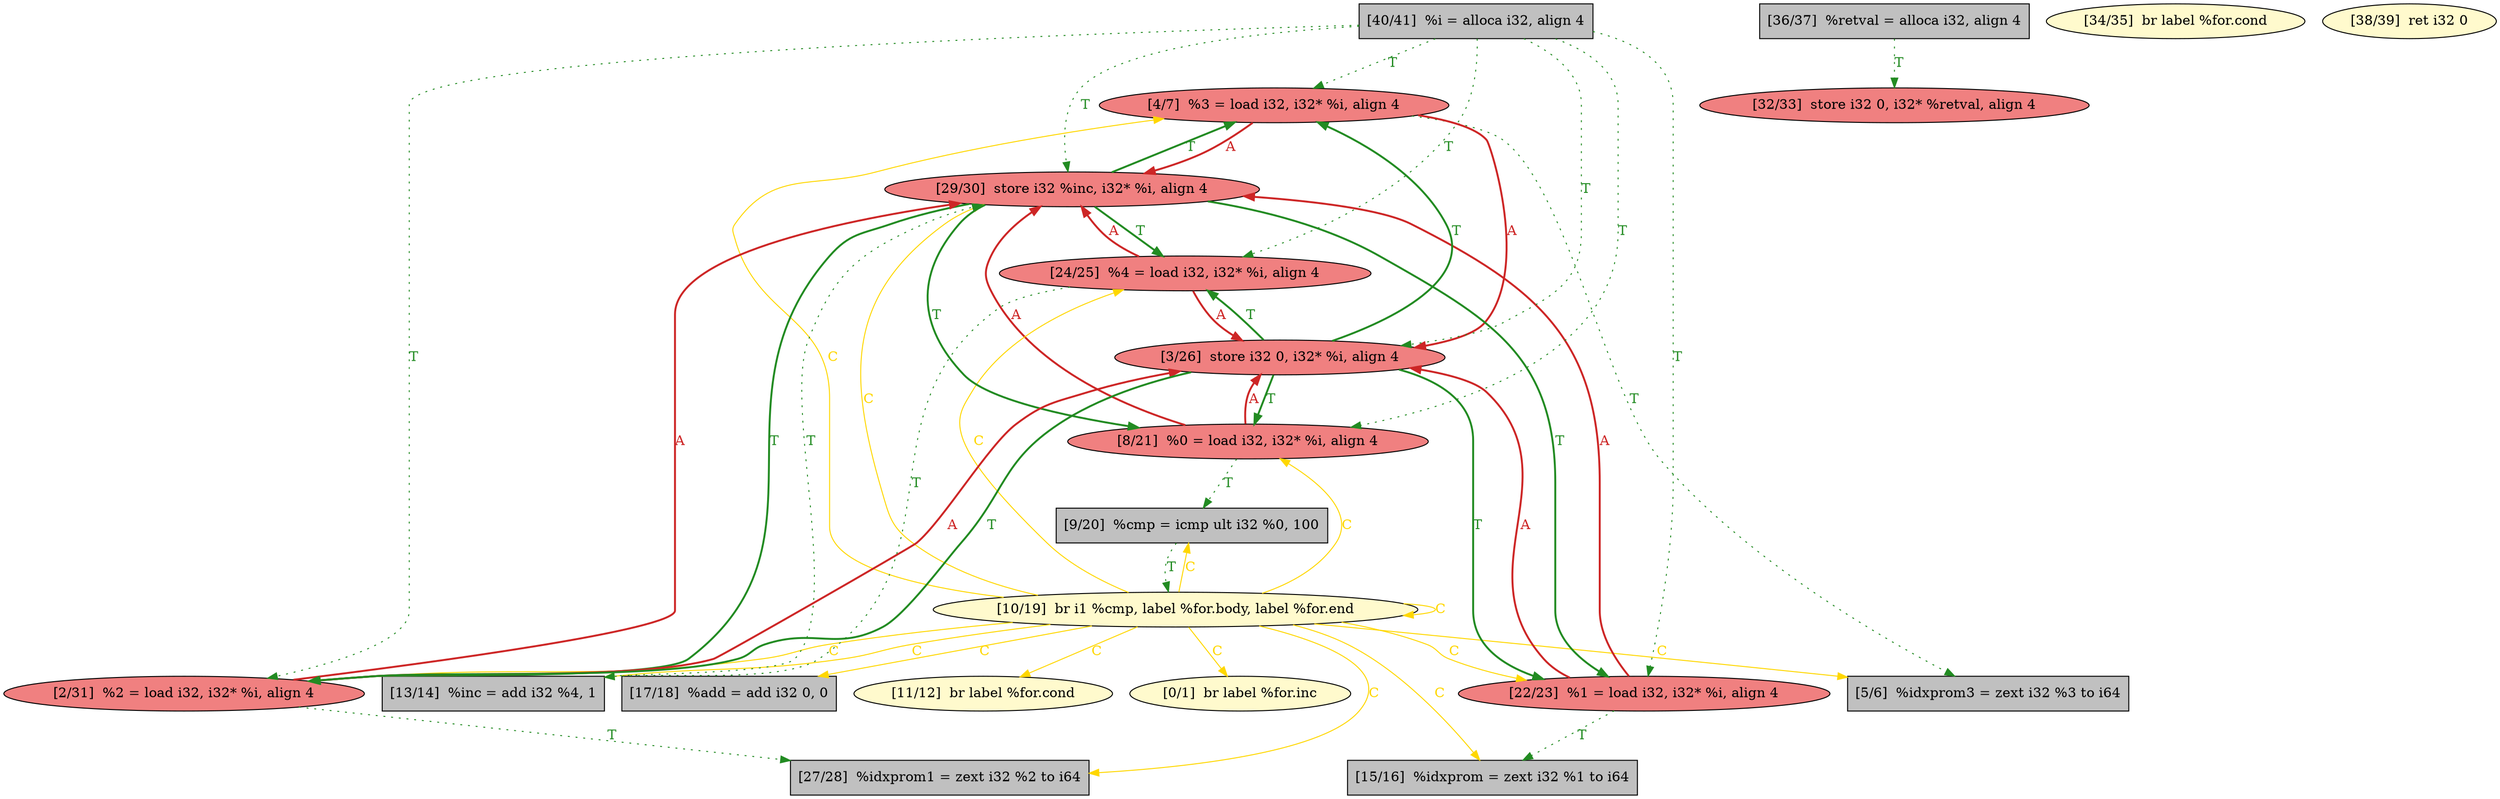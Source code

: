 
digraph G {


node40 [fillcolor=lightcoral,label="[4/7]  %3 = load i32, i32* %i, align 4",shape=ellipse,style=filled ]
node38 [fillcolor=lightcoral,label="[8/21]  %0 = load i32, i32* %i, align 4",shape=ellipse,style=filled ]
node41 [fillcolor=lemonchiffon,label="[10/19]  br i1 %cmp, label %for.body, label %for.end",shape=ellipse,style=filled ]
node37 [fillcolor=grey,label="[5/6]  %idxprom3 = zext i32 %3 to i64",shape=rectangle,style=filled ]
node26 [fillcolor=lightcoral,label="[29/30]  store i32 %inc, i32* %i, align 4",shape=ellipse,style=filled ]
node24 [fillcolor=grey,label="[17/18]  %add = add i32 0, 0",shape=rectangle,style=filled ]
node25 [fillcolor=lightcoral,label="[22/23]  %1 = load i32, i32* %i, align 4",shape=ellipse,style=filled ]
node23 [fillcolor=lightcoral,label="[32/33]  store i32 0, i32* %retval, align 4",shape=ellipse,style=filled ]
node29 [fillcolor=lemonchiffon,label="[11/12]  br label %for.cond",shape=ellipse,style=filled ]
node35 [fillcolor=grey,label="[40/41]  %i = alloca i32, align 4",shape=rectangle,style=filled ]
node21 [fillcolor=lemonchiffon,label="[0/1]  br label %for.inc",shape=ellipse,style=filled ]
node33 [fillcolor=grey,label="[36/37]  %retval = alloca i32, align 4",shape=rectangle,style=filled ]
node22 [fillcolor=lightcoral,label="[2/31]  %2 = load i32, i32* %i, align 4",shape=ellipse,style=filled ]
node28 [fillcolor=lightcoral,label="[3/26]  store i32 0, i32* %i, align 4",shape=ellipse,style=filled ]
node30 [fillcolor=lightcoral,label="[24/25]  %4 = load i32, i32* %i, align 4",shape=ellipse,style=filled ]
node32 [fillcolor=grey,label="[13/14]  %inc = add i32 %4, 1",shape=rectangle,style=filled ]
node39 [fillcolor=grey,label="[9/20]  %cmp = icmp ult i32 %0, 100",shape=rectangle,style=filled ]
node31 [fillcolor=lemonchiffon,label="[34/35]  br label %for.cond",shape=ellipse,style=filled ]
node27 [fillcolor=grey,label="[27/28]  %idxprom1 = zext i32 %2 to i64",shape=rectangle,style=filled ]
node36 [fillcolor=grey,label="[15/16]  %idxprom = zext i32 %1 to i64",shape=rectangle,style=filled ]
node34 [fillcolor=lemonchiffon,label="[38/39]  ret i32 0",shape=ellipse,style=filled ]

node26->node40 [style=solid,color=forestgreen,label="T",penwidth=2.0,fontcolor=forestgreen ]
node22->node27 [style=dotted,color=forestgreen,label="T",penwidth=1.0,fontcolor=forestgreen ]
node28->node30 [style=solid,color=forestgreen,label="T",penwidth=2.0,fontcolor=forestgreen ]
node41->node29 [color=gold,label="C",fontcolor=gold ]
node25->node26 [style=solid,color=firebrick3,label="A",penwidth=2.0,fontcolor=firebrick3 ]
node26->node25 [style=solid,color=forestgreen,label="T",penwidth=2.0,fontcolor=forestgreen ]
node26->node38 [style=solid,color=forestgreen,label="T",penwidth=2.0,fontcolor=forestgreen ]
node38->node26 [style=solid,color=firebrick3,label="A",penwidth=2.0,fontcolor=firebrick3 ]
node26->node30 [style=solid,color=forestgreen,label="T",penwidth=2.0,fontcolor=forestgreen ]
node41->node22 [color=gold,label="C",fontcolor=gold ]
node30->node26 [style=solid,color=firebrick3,label="A",penwidth=2.0,fontcolor=firebrick3 ]
node32->node26 [style=dotted,color=forestgreen,label="T",penwidth=1.0,fontcolor=forestgreen ]
node41->node40 [color=gold,label="C",fontcolor=gold ]
node40->node26 [style=solid,color=firebrick3,label="A",penwidth=2.0,fontcolor=firebrick3 ]
node35->node25 [style=dotted,color=forestgreen,label="T",penwidth=1.0,fontcolor=forestgreen ]
node25->node36 [style=dotted,color=forestgreen,label="T",penwidth=1.0,fontcolor=forestgreen ]
node41->node21 [color=gold,label="C",fontcolor=gold ]
node28->node22 [style=solid,color=forestgreen,label="T",penwidth=2.0,fontcolor=forestgreen ]
node28->node38 [style=solid,color=forestgreen,label="T",penwidth=2.0,fontcolor=forestgreen ]
node35->node38 [style=dotted,color=forestgreen,label="T",penwidth=1.0,fontcolor=forestgreen ]
node41->node25 [color=gold,label="C",fontcolor=gold ]
node41->node30 [color=gold,label="C",fontcolor=gold ]
node41->node24 [color=gold,label="C",fontcolor=gold ]
node40->node28 [style=solid,color=firebrick3,label="A",penwidth=2.0,fontcolor=firebrick3 ]
node41->node41 [color=gold,label="C",fontcolor=gold ]
node25->node28 [style=solid,color=firebrick3,label="A",penwidth=2.0,fontcolor=firebrick3 ]
node38->node28 [style=solid,color=firebrick3,label="A",penwidth=2.0,fontcolor=firebrick3 ]
node35->node28 [style=dotted,color=forestgreen,label="T",penwidth=1.0,fontcolor=forestgreen ]
node39->node41 [style=dotted,color=forestgreen,label="T",penwidth=1.0,fontcolor=forestgreen ]
node35->node22 [style=dotted,color=forestgreen,label="T",penwidth=1.0,fontcolor=forestgreen ]
node41->node27 [color=gold,label="C",fontcolor=gold ]
node41->node26 [color=gold,label="C",fontcolor=gold ]
node28->node40 [style=solid,color=forestgreen,label="T",penwidth=2.0,fontcolor=forestgreen ]
node41->node32 [color=gold,label="C",fontcolor=gold ]
node41->node37 [color=gold,label="C",fontcolor=gold ]
node40->node37 [style=dotted,color=forestgreen,label="T",penwidth=1.0,fontcolor=forestgreen ]
node41->node36 [color=gold,label="C",fontcolor=gold ]
node28->node25 [style=solid,color=forestgreen,label="T",penwidth=2.0,fontcolor=forestgreen ]
node30->node28 [style=solid,color=firebrick3,label="A",penwidth=2.0,fontcolor=firebrick3 ]
node35->node40 [style=dotted,color=forestgreen,label="T",penwidth=1.0,fontcolor=forestgreen ]
node35->node30 [style=dotted,color=forestgreen,label="T",penwidth=1.0,fontcolor=forestgreen ]
node35->node26 [style=dotted,color=forestgreen,label="T",penwidth=1.0,fontcolor=forestgreen ]
node41->node38 [color=gold,label="C",fontcolor=gold ]
node38->node39 [style=dotted,color=forestgreen,label="T",penwidth=1.0,fontcolor=forestgreen ]
node33->node23 [style=dotted,color=forestgreen,label="T",penwidth=1.0,fontcolor=forestgreen ]
node22->node28 [style=solid,color=firebrick3,label="A",penwidth=2.0,fontcolor=firebrick3 ]
node30->node32 [style=dotted,color=forestgreen,label="T",penwidth=1.0,fontcolor=forestgreen ]
node41->node39 [color=gold,label="C",fontcolor=gold ]
node26->node22 [style=solid,color=forestgreen,label="T",penwidth=2.0,fontcolor=forestgreen ]
node22->node26 [style=solid,color=firebrick3,label="A",penwidth=2.0,fontcolor=firebrick3 ]


}
